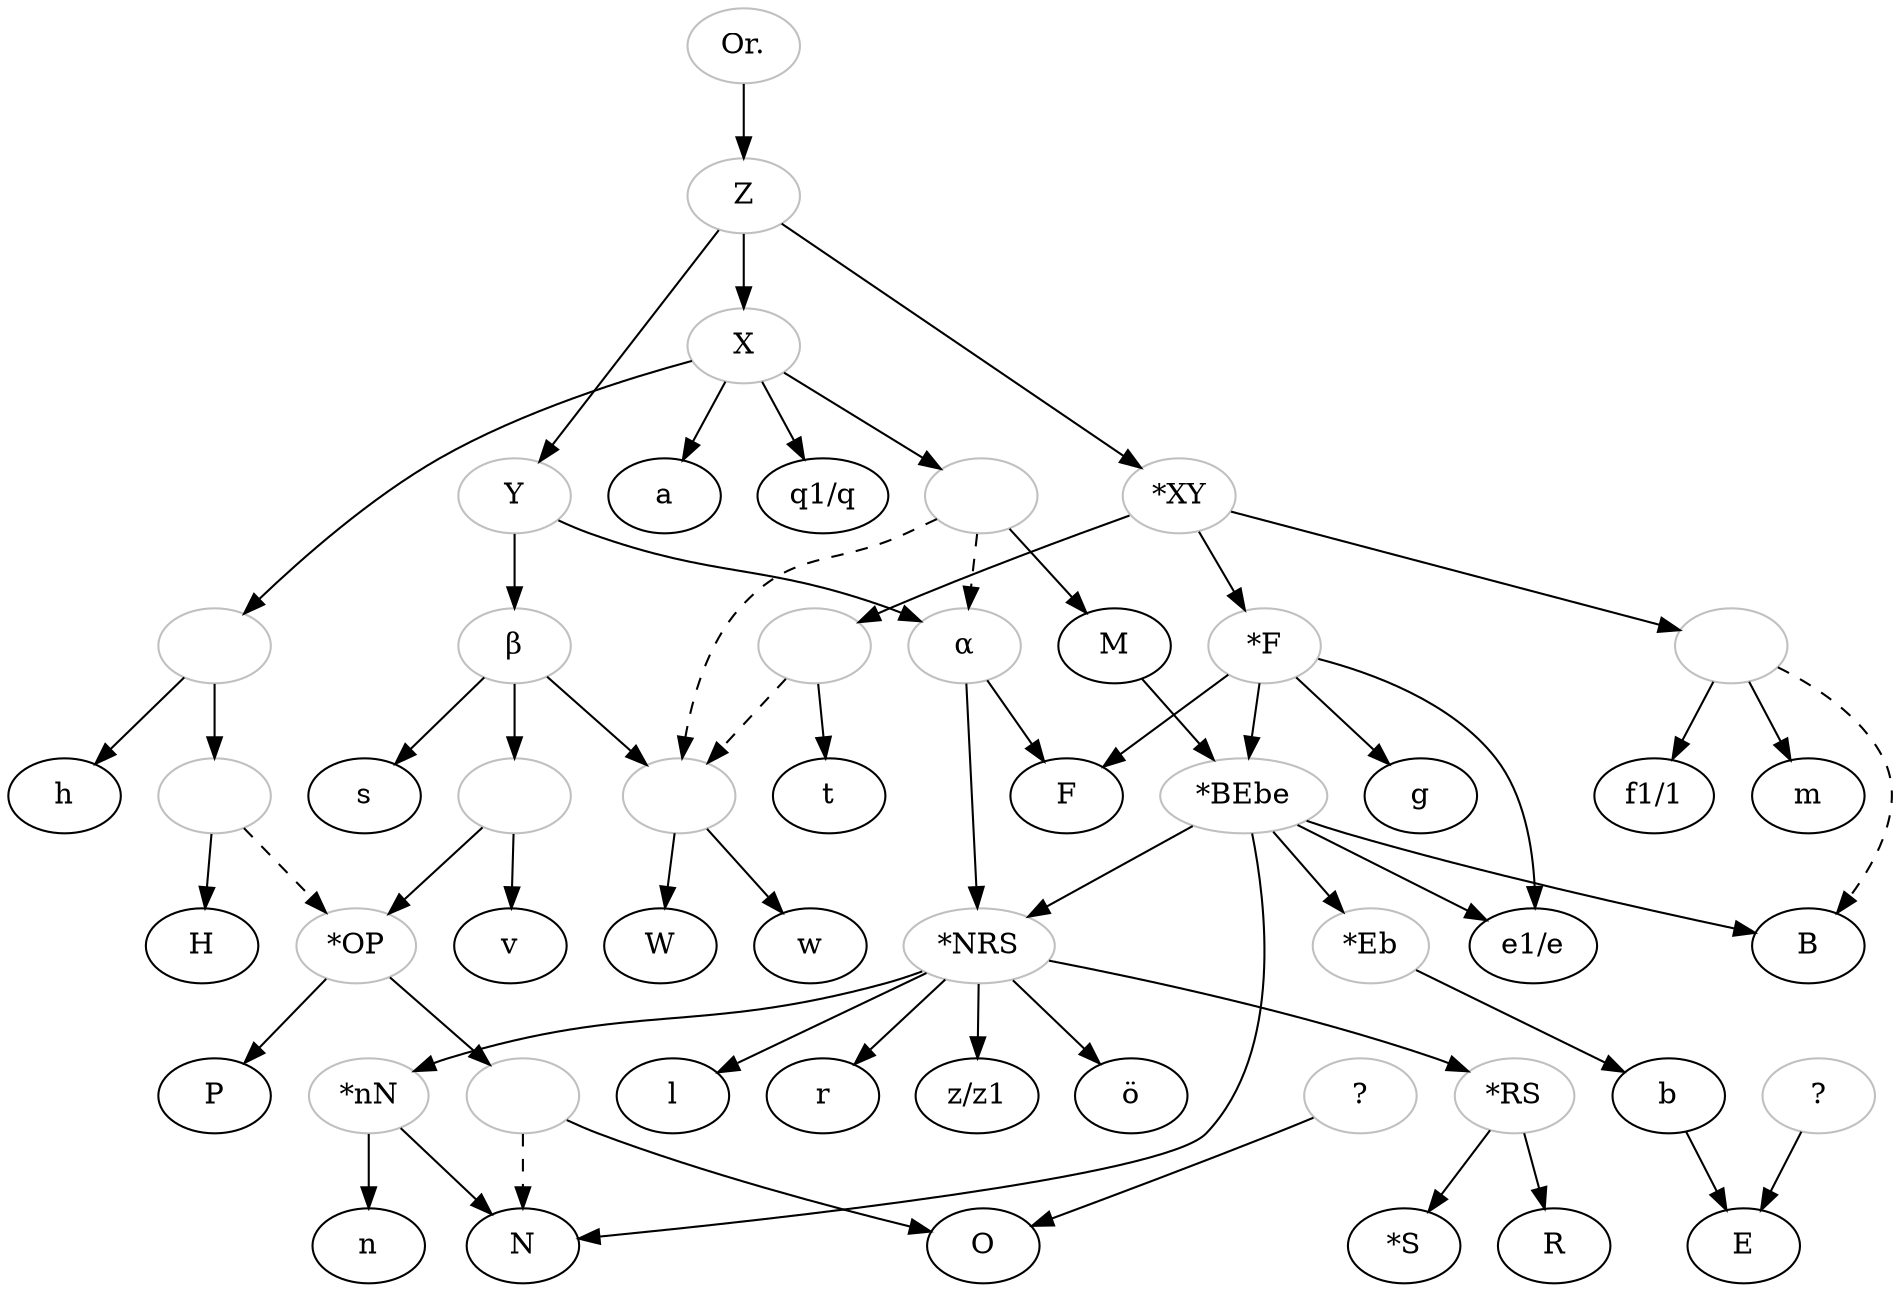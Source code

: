 digraph {

    original[color="grey", label="Or."]
    archetyp[color="grey", label="Z"]
    X[color="grey"]
    starXY[color="grey", label="*XY"]
    Y[color="grey"]
    1[color="grey", label=""]
    q1slashq[label="q1/q"]
    2[color="grey", label=""]
    f1slashf[label="f1/1"]
    starF[color="grey", label="*F"]
    alpha[color="grey", label="α"]
    beta[color="grey", label="β"]
    starBEbe[color="grey", label="*BEbe"]
    starEb[color="grey", label="*Eb"]
    questionprime[color="grey", label="?"]
    e1slashe[label="e1/e"]
    starNRS[color="grey", label="*NRS"]
    starnN[color="grey", label="*nN"]
    zslashz1[label="z/z1"]
    oe[label="ö"]
    starRS[color="grey", label="*RS"]
    starS[label="*S"]
    4[color="grey", label=""]
    5[color="grey", label=""]
    starOP[color="grey", label="*OP"]
    questionsec[color="grey", label="?"]
    6[color="grey", label=""]
    preH[color="grey", label=""]
    preM[color="grey", label=""]
    pret[color="grey", label=""]
	

   original -> archetyp
   archetyp -> X
   archetyp -> starXY
   archetyp -> Y

   X -> 1
   X -> a
   X -> q1slashq
   X -> preM
   preM -> M

   1 -> preH
   preH -> H
   1 -> h

   starXY -> 2
   starXY -> starF
   starXY -> pret
   pret -> t

   2 -> m
   2 -> f1slashf

   Y -> beta
   Y -> alpha

   M -> starBEbe

   starF -> starBEbe
   starF -> e1slashe
   starF -> F
   starF -> g

   starBEbe -> starEb
   starBEbe -> e1slashe
   starBEbe -> N
   starBEbe -> starNRS
   starBEbe -> B

   starEb -> b

   b -> E

   questionprime -> E

   alpha -> F 
   alpha -> starNRS

   starNRS -> starnN
   starNRS -> l
   starNRS -> r
   starNRS -> zslashz1
   starNRS -> oe
   starNRS -> starRS

   starnN -> n
   starnN -> N

   starRS -> R
   starRS -> starS

   beta -> s
   beta -> 5
   beta -> 4

   4 -> w
   4 -> W

   5 -> v
   5 -> starOP

   starOP -> P
   starOP -> 6

   6 -> O

   questionsec -> O

   preH -> starOP [style="dashed"]
   preM -> alpha [style="dashed"]
   preM -> 4 [style="dashed"]
   2 -> B [style="dashed"]
   pret -> 4 [style="dashed"]
   6 -> N [style="dashed"]

}
